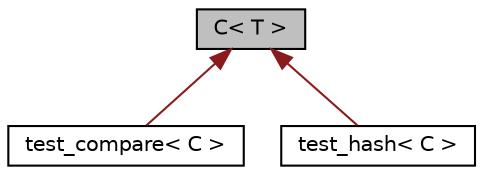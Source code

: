 digraph "C&lt; T &gt;"
{
  edge [fontname="Helvetica",fontsize="10",labelfontname="Helvetica",labelfontsize="10"];
  node [fontname="Helvetica",fontsize="10",shape=record];
  Node0 [label="C\< T \>",height=0.2,width=0.4,color="black", fillcolor="grey75", style="filled", fontcolor="black"];
  Node0 -> Node1 [dir="back",color="firebrick4",fontsize="10",style="solid"];
  Node1 [label="test_compare\< C \>",height=0.2,width=0.4,color="black", fillcolor="white", style="filled",URL="$classtest__compare.html"];
  Node0 -> Node2 [dir="back",color="firebrick4",fontsize="10",style="solid"];
  Node2 [label="test_hash\< C \>",height=0.2,width=0.4,color="black", fillcolor="white", style="filled",URL="$classtest__hash.html"];
}
